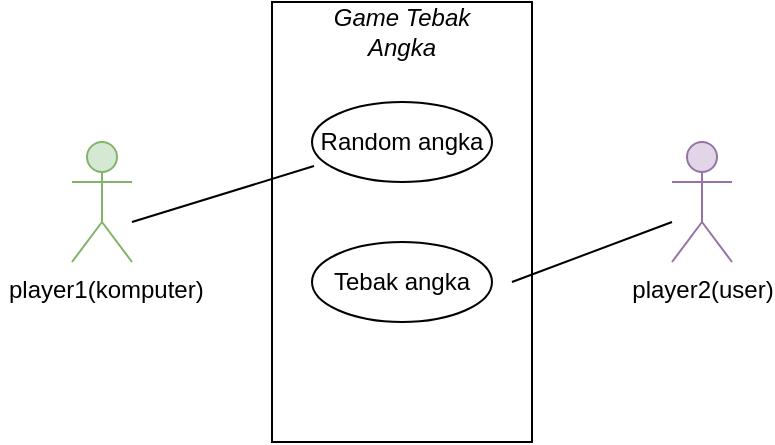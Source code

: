 <mxfile version="21.6.8" type="github">
  <diagram name="Page-1" id="HQX26-FW6QK7tv7gS8Q_">
    <mxGraphModel dx="880" dy="478" grid="1" gridSize="10" guides="1" tooltips="1" connect="1" arrows="1" fold="1" page="1" pageScale="1" pageWidth="850" pageHeight="1100" math="0" shadow="0">
      <root>
        <mxCell id="0" />
        <mxCell id="1" parent="0" />
        <mxCell id="DnZILEnsmD29g4cwKQEy-2" value="" style="rounded=0;whiteSpace=wrap;html=1;direction=south;" vertex="1" parent="1">
          <mxGeometry x="400" y="50" width="130" height="220" as="geometry" />
        </mxCell>
        <mxCell id="DnZILEnsmD29g4cwKQEy-4" value="player2(user)&lt;br&gt;" style="shape=umlActor;verticalLabelPosition=bottom;verticalAlign=top;html=1;outlineConnect=0;fillColor=#e1d5e7;strokeColor=#9673a6;" vertex="1" parent="1">
          <mxGeometry x="600" y="120" width="30" height="60" as="geometry" />
        </mxCell>
        <mxCell id="DnZILEnsmD29g4cwKQEy-5" value="&amp;nbsp;player1(komputer)&lt;br&gt;" style="shape=umlActor;verticalLabelPosition=bottom;verticalAlign=top;html=1;outlineConnect=0;fillColor=#d5e8d4;strokeColor=#82b366;" vertex="1" parent="1">
          <mxGeometry x="300" y="120" width="30" height="60" as="geometry" />
        </mxCell>
        <mxCell id="DnZILEnsmD29g4cwKQEy-6" value="Tebak angka" style="ellipse;whiteSpace=wrap;html=1;" vertex="1" parent="1">
          <mxGeometry x="420" y="170" width="90" height="40" as="geometry" />
        </mxCell>
        <mxCell id="DnZILEnsmD29g4cwKQEy-7" value="Random angka" style="ellipse;whiteSpace=wrap;html=1;" vertex="1" parent="1">
          <mxGeometry x="420" y="100" width="90" height="40" as="geometry" />
        </mxCell>
        <mxCell id="DnZILEnsmD29g4cwKQEy-11" value="" style="endArrow=none;html=1;rounded=0;entryX=0.011;entryY=0.8;entryDx=0;entryDy=0;entryPerimeter=0;" edge="1" parent="1" target="DnZILEnsmD29g4cwKQEy-7">
          <mxGeometry width="50" height="50" relative="1" as="geometry">
            <mxPoint x="330" y="160" as="sourcePoint" />
            <mxPoint x="450" y="160" as="targetPoint" />
            <Array as="points">
              <mxPoint x="330" y="160" />
            </Array>
          </mxGeometry>
        </mxCell>
        <mxCell id="DnZILEnsmD29g4cwKQEy-12" value="" style="endArrow=none;html=1;rounded=0;" edge="1" parent="1">
          <mxGeometry width="50" height="50" relative="1" as="geometry">
            <mxPoint x="520" y="190" as="sourcePoint" />
            <mxPoint x="600" y="160" as="targetPoint" />
            <Array as="points">
              <mxPoint x="600" y="160" />
            </Array>
          </mxGeometry>
        </mxCell>
        <mxCell id="DnZILEnsmD29g4cwKQEy-23" value="Game Tebak Angka" style="text;html=1;strokeColor=none;fillColor=none;align=center;verticalAlign=middle;whiteSpace=wrap;rounded=0;fontStyle=2" vertex="1" parent="1">
          <mxGeometry x="420" y="50" width="90" height="30" as="geometry" />
        </mxCell>
      </root>
    </mxGraphModel>
  </diagram>
</mxfile>
